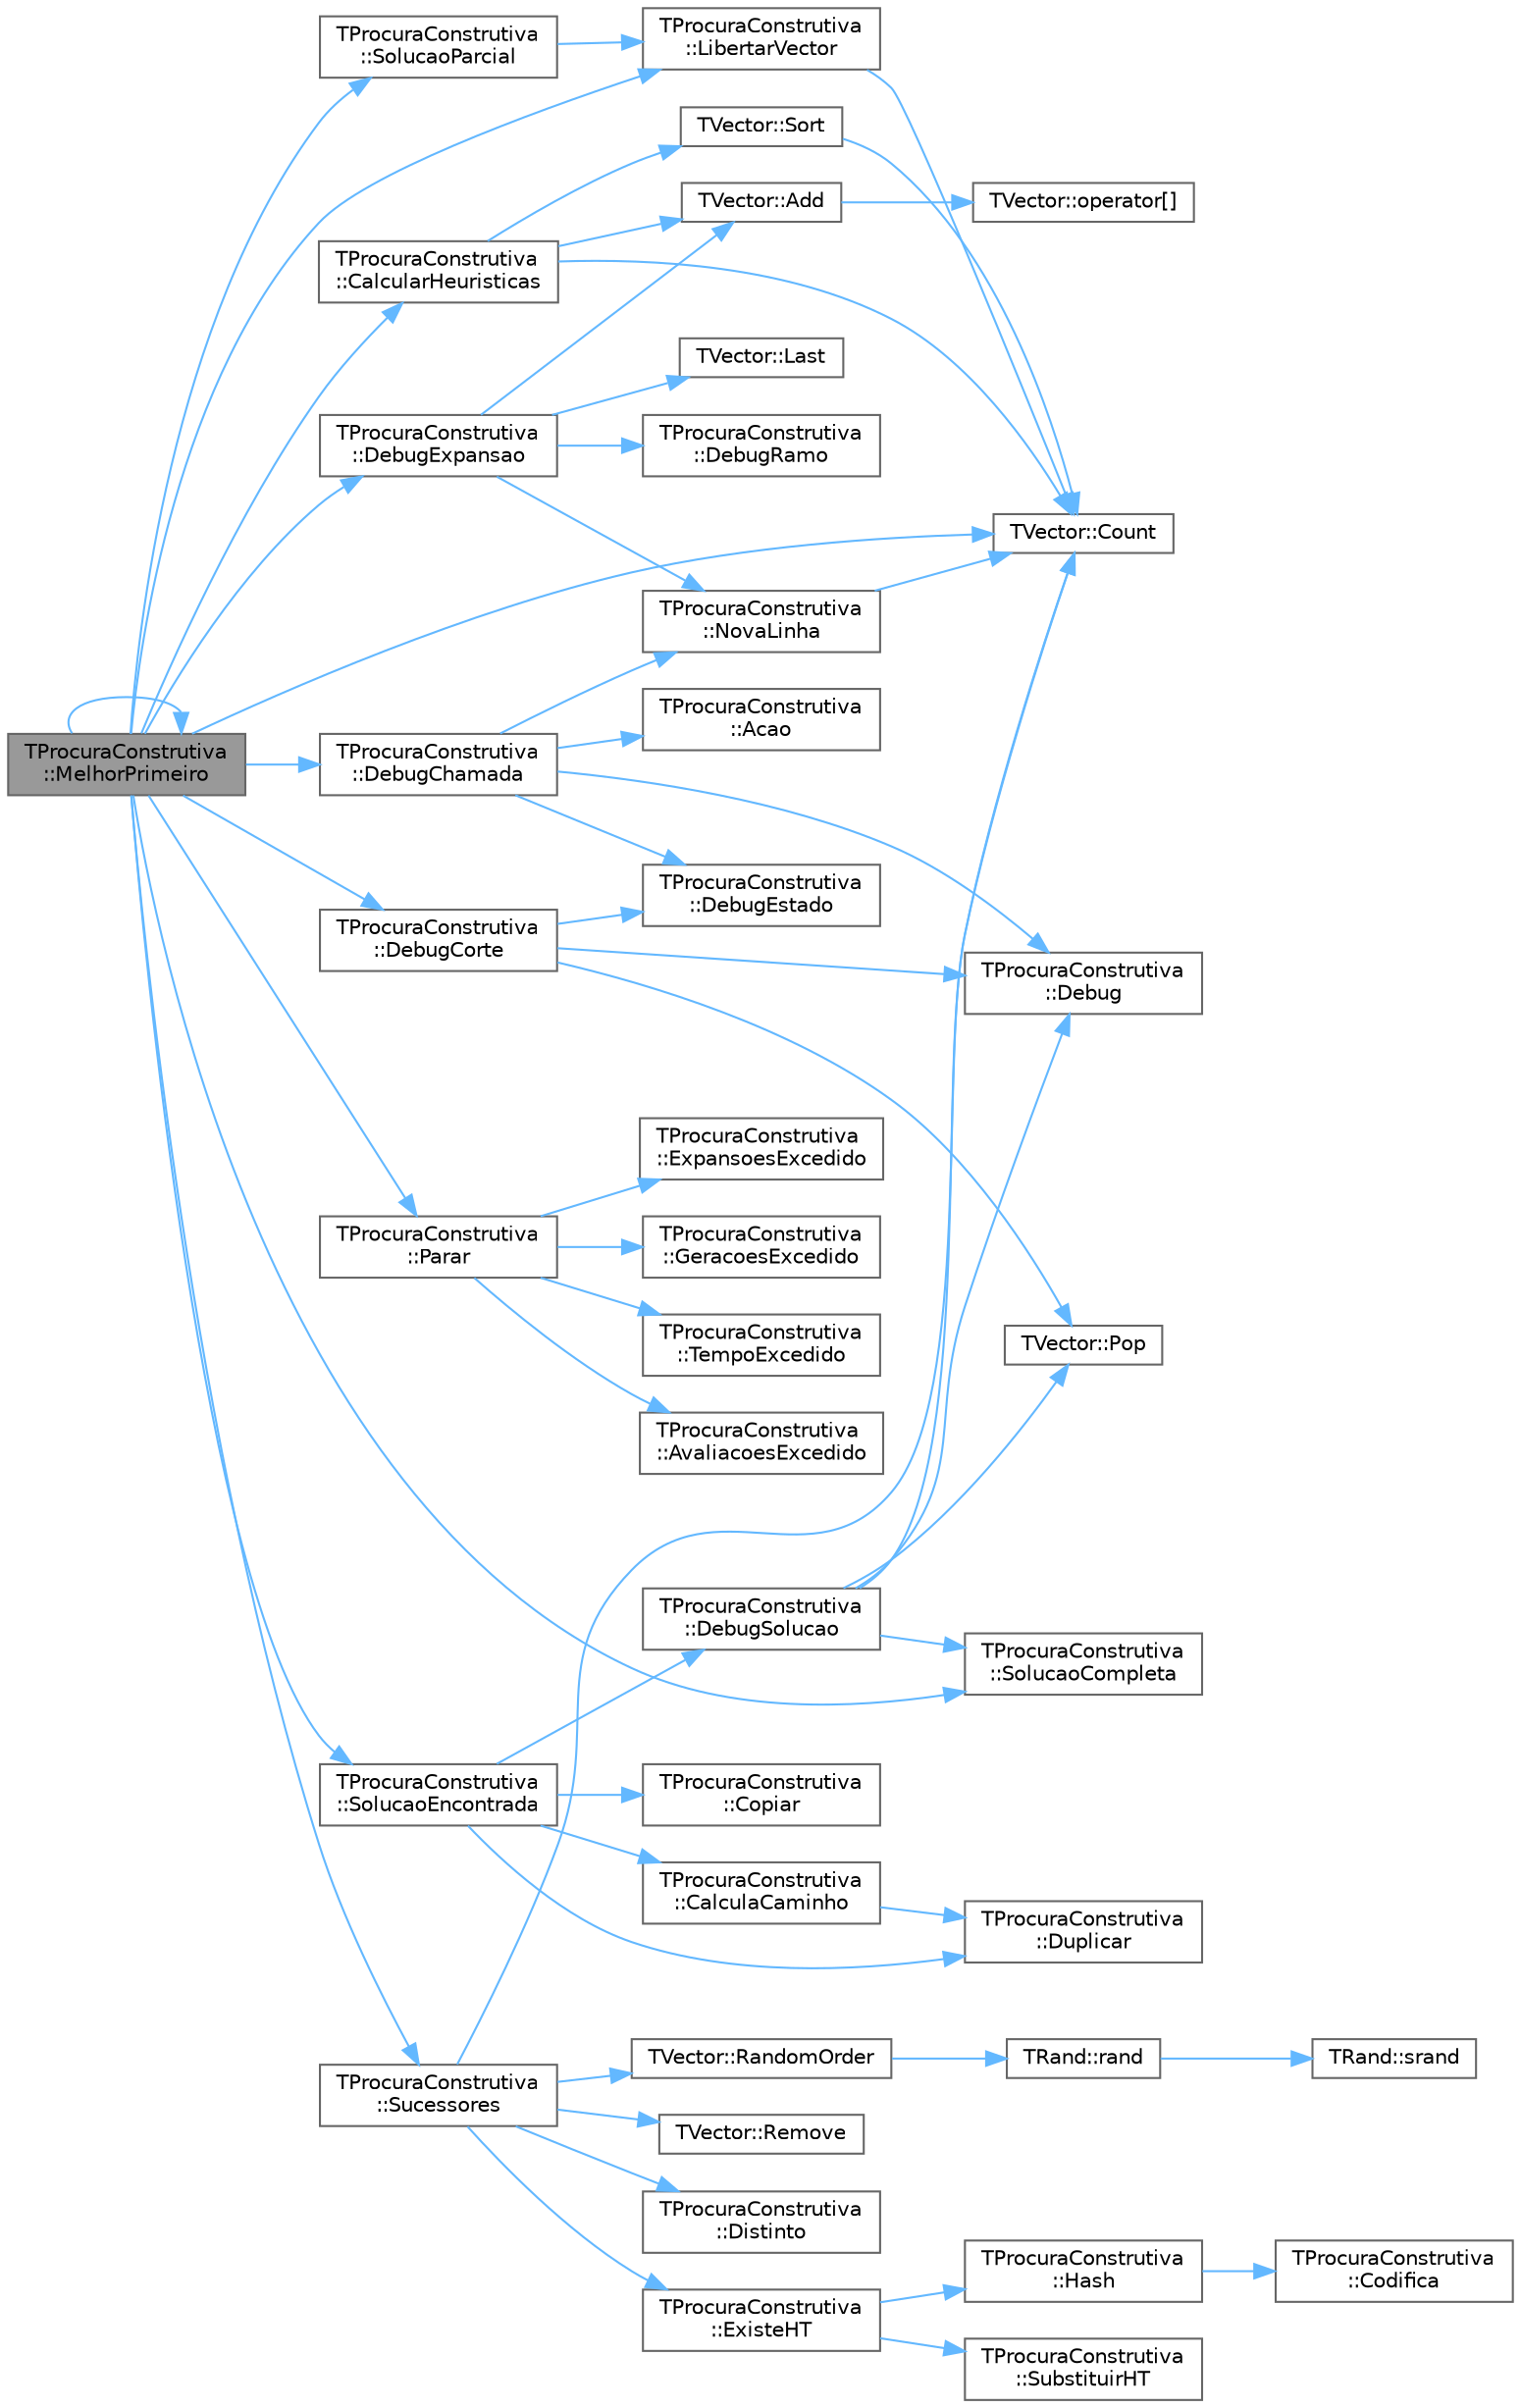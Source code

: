digraph "TProcuraConstrutiva::MelhorPrimeiro"
{
 // LATEX_PDF_SIZE
  bgcolor="transparent";
  edge [fontname=Helvetica,fontsize=10,labelfontname=Helvetica,labelfontsize=10];
  node [fontname=Helvetica,fontsize=10,shape=box,height=0.2,width=0.4];
  rankdir="LR";
  Node1 [id="Node000001",label="TProcuraConstrutiva\l::MelhorPrimeiro",height=0.2,width=0.4,color="gray40", fillcolor="grey60", style="filled", fontcolor="black",tooltip="Executa a procura melhor primeiro, algoritmo informado."];
  Node1 -> Node2 [id="edge55_Node000001_Node000002",color="steelblue1",style="solid",tooltip=" "];
  Node2 [id="Node000002",label="TProcuraConstrutiva\l::CalcularHeuristicas",height=0.2,width=0.4,color="grey40", fillcolor="white", style="filled",URL="$classTProcuraConstrutiva.html#a640e74c9b6cd340761db671438ad679e",tooltip=" "];
  Node2 -> Node3 [id="edge56_Node000002_Node000003",color="steelblue1",style="solid",tooltip=" "];
  Node3 [id="Node000003",label="TVector::Add",height=0.2,width=0.4,color="grey40", fillcolor="white", style="filled",URL="$classTVector.html#a21e44df6bc9513d711e2047abc5abf3d",tooltip=" "];
  Node3 -> Node4 [id="edge57_Node000003_Node000004",color="steelblue1",style="solid",tooltip=" "];
  Node4 [id="Node000004",label="TVector::operator[]",height=0.2,width=0.4,color="grey40", fillcolor="white", style="filled",URL="$classTVector.html#a372a42fd7c4a94fee43db36d6a339b33",tooltip=" "];
  Node2 -> Node5 [id="edge58_Node000002_Node000005",color="steelblue1",style="solid",tooltip=" "];
  Node5 [id="Node000005",label="TVector::Count",height=0.2,width=0.4,color="grey40", fillcolor="white", style="filled",URL="$classTVector.html#a427bf294df0ee2bf96e30d278c08389f",tooltip=" "];
  Node2 -> Node6 [id="edge59_Node000002_Node000006",color="steelblue1",style="solid",tooltip=" "];
  Node6 [id="Node000006",label="TVector::Sort",height=0.2,width=0.4,color="grey40", fillcolor="white", style="filled",URL="$classTVector.html#ab5f765b4c8271e597e2005757ed52138",tooltip=" "];
  Node6 -> Node5 [id="edge60_Node000006_Node000005",color="steelblue1",style="solid",tooltip=" "];
  Node1 -> Node5 [id="edge61_Node000001_Node000005",color="steelblue1",style="solid",tooltip=" "];
  Node1 -> Node7 [id="edge62_Node000001_Node000007",color="steelblue1",style="solid",tooltip=" "];
  Node7 [id="Node000007",label="TProcuraConstrutiva\l::DebugChamada",height=0.2,width=0.4,color="grey40", fillcolor="white", style="filled",URL="$classTProcuraConstrutiva.html#a6962c0cf7350a211ae74b00768d9c232",tooltip=" "];
  Node7 -> Node8 [id="edge63_Node000007_Node000008",color="steelblue1",style="solid",tooltip=" "];
  Node8 [id="Node000008",label="TProcuraConstrutiva\l::Acao",height=0.2,width=0.4,color="grey40", fillcolor="white", style="filled",URL="$group__RedefinicaoSugerida.html#gacbc6e34f3a403d26d806f37b5cd739f6",tooltip="Retorna a ação (movimento, passo, jogada, lance, etc.) que gerou o sucessor."];
  Node7 -> Node9 [id="edge64_Node000007_Node000009",color="steelblue1",style="solid",tooltip=" "];
  Node9 [id="Node000009",label="TProcuraConstrutiva\l::Debug",height=0.2,width=0.4,color="grey40", fillcolor="white", style="filled",URL="$group__RedefinicaoSugerida.html#ga6bb2ece76e931695c9e32df7ca7143aa",tooltip="Mostra o estado no ecrã, para debug."];
  Node7 -> Node10 [id="edge65_Node000007_Node000010",color="steelblue1",style="solid",tooltip=" "];
  Node10 [id="Node000010",label="TProcuraConstrutiva\l::DebugEstado",height=0.2,width=0.4,color="grey40", fillcolor="white", style="filled",URL="$classTProcuraConstrutiva.html#a3c5b2743566153ca9d45e875106e548b",tooltip=" "];
  Node7 -> Node11 [id="edge66_Node000007_Node000011",color="steelblue1",style="solid",tooltip=" "];
  Node11 [id="Node000011",label="TProcuraConstrutiva\l::NovaLinha",height=0.2,width=0.4,color="grey40", fillcolor="white", style="filled",URL="$classTProcuraConstrutiva.html#a7426b2abb333f77ef5d00ae46d5f2d32",tooltip=" "];
  Node11 -> Node5 [id="edge67_Node000011_Node000005",color="steelblue1",style="solid",tooltip=" "];
  Node1 -> Node12 [id="edge68_Node000001_Node000012",color="steelblue1",style="solid",tooltip=" "];
  Node12 [id="Node000012",label="TProcuraConstrutiva\l::DebugCorte",height=0.2,width=0.4,color="grey40", fillcolor="white", style="filled",URL="$classTProcuraConstrutiva.html#a042ab47715ba45d53a86413415ea95fd",tooltip=" "];
  Node12 -> Node9 [id="edge69_Node000012_Node000009",color="steelblue1",style="solid",tooltip=" "];
  Node12 -> Node10 [id="edge70_Node000012_Node000010",color="steelblue1",style="solid",tooltip=" "];
  Node12 -> Node13 [id="edge71_Node000012_Node000013",color="steelblue1",style="solid",tooltip=" "];
  Node13 [id="Node000013",label="TVector::Pop",height=0.2,width=0.4,color="grey40", fillcolor="white", style="filled",URL="$classTVector.html#a3249913626d54e46b07e168ce1f05d87",tooltip=" "];
  Node1 -> Node14 [id="edge72_Node000001_Node000014",color="steelblue1",style="solid",tooltip=" "];
  Node14 [id="Node000014",label="TProcuraConstrutiva\l::DebugExpansao",height=0.2,width=0.4,color="grey40", fillcolor="white", style="filled",URL="$classTProcuraConstrutiva.html#ad02feccb0f347d9a475ed1b883cc12aa",tooltip=" "];
  Node14 -> Node3 [id="edge73_Node000014_Node000003",color="steelblue1",style="solid",tooltip=" "];
  Node14 -> Node15 [id="edge74_Node000014_Node000015",color="steelblue1",style="solid",tooltip=" "];
  Node15 [id="Node000015",label="TProcuraConstrutiva\l::DebugRamo",height=0.2,width=0.4,color="grey40", fillcolor="white", style="filled",URL="$classTProcuraConstrutiva.html#a1784cd5198a6cb0ae7ad763af9982120",tooltip=" "];
  Node14 -> Node16 [id="edge75_Node000014_Node000016",color="steelblue1",style="solid",tooltip=" "];
  Node16 [id="Node000016",label="TVector::Last",height=0.2,width=0.4,color="grey40", fillcolor="white", style="filled",URL="$classTVector.html#aa304d639c79ef2842f9951846c6292e3",tooltip=" "];
  Node14 -> Node11 [id="edge76_Node000014_Node000011",color="steelblue1",style="solid",tooltip=" "];
  Node1 -> Node17 [id="edge77_Node000001_Node000017",color="steelblue1",style="solid",tooltip=" "];
  Node17 [id="Node000017",label="TProcuraConstrutiva\l::LibertarVector",height=0.2,width=0.4,color="grey40", fillcolor="white", style="filled",URL="$classTProcuraConstrutiva.html#a976f17b2b53ce9ffc7d1795d291262df",tooltip=" "];
  Node17 -> Node5 [id="edge78_Node000017_Node000005",color="steelblue1",style="solid",tooltip=" "];
  Node1 -> Node1 [id="edge79_Node000001_Node000001",color="steelblue1",style="solid",tooltip=" "];
  Node1 -> Node18 [id="edge80_Node000001_Node000018",color="steelblue1",style="solid",tooltip=" "];
  Node18 [id="Node000018",label="TProcuraConstrutiva\l::Parar",height=0.2,width=0.4,color="grey40", fillcolor="white", style="filled",URL="$group__RedefinicaoOpcional.html#gaed4543b865993696a193d101e925b5b1",tooltip="Verifica se a procura deve ser interrompida."];
  Node18 -> Node19 [id="edge81_Node000018_Node000019",color="steelblue1",style="solid",tooltip=" "];
  Node19 [id="Node000019",label="TProcuraConstrutiva\l::AvaliacoesExcedido",height=0.2,width=0.4,color="grey40", fillcolor="white", style="filled",URL="$classTProcuraConstrutiva.html#ae69f7bb250c61cd3b73d85a3a2305600",tooltip=" "];
  Node18 -> Node20 [id="edge82_Node000018_Node000020",color="steelblue1",style="solid",tooltip=" "];
  Node20 [id="Node000020",label="TProcuraConstrutiva\l::ExpansoesExcedido",height=0.2,width=0.4,color="grey40", fillcolor="white", style="filled",URL="$classTProcuraConstrutiva.html#ab0c0a5578bb6fce9ea175f1646871212",tooltip=" "];
  Node18 -> Node21 [id="edge83_Node000018_Node000021",color="steelblue1",style="solid",tooltip=" "];
  Node21 [id="Node000021",label="TProcuraConstrutiva\l::GeracoesExcedido",height=0.2,width=0.4,color="grey40", fillcolor="white", style="filled",URL="$classTProcuraConstrutiva.html#a210ebf6bc971e86c845f7bbade1ca4c6",tooltip=" "];
  Node18 -> Node22 [id="edge84_Node000018_Node000022",color="steelblue1",style="solid",tooltip=" "];
  Node22 [id="Node000022",label="TProcuraConstrutiva\l::TempoExcedido",height=0.2,width=0.4,color="grey40", fillcolor="white", style="filled",URL="$classTProcuraConstrutiva.html#a1d844f9591ce201c48e38024a92887f4",tooltip=" "];
  Node1 -> Node23 [id="edge85_Node000001_Node000023",color="steelblue1",style="solid",tooltip=" "];
  Node23 [id="Node000023",label="TProcuraConstrutiva\l::SolucaoCompleta",height=0.2,width=0.4,color="grey40", fillcolor="white", style="filled",URL="$group__RedefinicaoMandatoria.html#ga1f3e2b667881c3e910ba372467645304",tooltip="Verifica se o estado actual é objectivo (é uma solução completa)"];
  Node1 -> Node24 [id="edge86_Node000001_Node000024",color="steelblue1",style="solid",tooltip=" "];
  Node24 [id="Node000024",label="TProcuraConstrutiva\l::SolucaoEncontrada",height=0.2,width=0.4,color="grey40", fillcolor="white", style="filled",URL="$classTProcuraConstrutiva.html#a2f648df694a20e7fcb688c9979f763fd",tooltip=" "];
  Node24 -> Node25 [id="edge87_Node000024_Node000025",color="steelblue1",style="solid",tooltip=" "];
  Node25 [id="Node000025",label="TProcuraConstrutiva\l::CalculaCaminho",height=0.2,width=0.4,color="grey40", fillcolor="white", style="filled",URL="$classTProcuraConstrutiva.html#ab3d3ef92421595428a27deef2c3bb668",tooltip=" "];
  Node25 -> Node26 [id="edge88_Node000025_Node000026",color="steelblue1",style="solid",tooltip=" "];
  Node26 [id="Node000026",label="TProcuraConstrutiva\l::Duplicar",height=0.2,width=0.4,color="grey40", fillcolor="white", style="filled",URL="$group__RedefinicaoMandatoria.html#gaf7c2483f38d11825c220b7a8d538a623",tooltip="Cria um objecto que é uma cópia deste."];
  Node24 -> Node27 [id="edge89_Node000024_Node000027",color="steelblue1",style="solid",tooltip=" "];
  Node27 [id="Node000027",label="TProcuraConstrutiva\l::Copiar",height=0.2,width=0.4,color="grey40", fillcolor="white", style="filled",URL="$group__RedefinicaoMandatoria.html#ga92eb7af76e68a20fe542afb459e7d642",tooltip="Fica com uma cópia do objecto."];
  Node24 -> Node28 [id="edge90_Node000024_Node000028",color="steelblue1",style="solid",tooltip=" "];
  Node28 [id="Node000028",label="TProcuraConstrutiva\l::DebugSolucao",height=0.2,width=0.4,color="grey40", fillcolor="white", style="filled",URL="$classTProcuraConstrutiva.html#a3cb063790a46d8fac87044c7c68c53b3",tooltip=" "];
  Node28 -> Node5 [id="edge91_Node000028_Node000005",color="steelblue1",style="solid",tooltip=" "];
  Node28 -> Node9 [id="edge92_Node000028_Node000009",color="steelblue1",style="solid",tooltip=" "];
  Node28 -> Node13 [id="edge93_Node000028_Node000013",color="steelblue1",style="solid",tooltip=" "];
  Node28 -> Node23 [id="edge94_Node000028_Node000023",color="steelblue1",style="solid",tooltip=" "];
  Node24 -> Node26 [id="edge95_Node000024_Node000026",color="steelblue1",style="solid",tooltip=" "];
  Node1 -> Node29 [id="edge96_Node000001_Node000029",color="steelblue1",style="solid",tooltip=" "];
  Node29 [id="Node000029",label="TProcuraConstrutiva\l::SolucaoParcial",height=0.2,width=0.4,color="grey40", fillcolor="white", style="filled",URL="$classTProcuraConstrutiva.html#a6bc5ce68c35bb341173421200dec2937",tooltip=" "];
  Node29 -> Node17 [id="edge97_Node000029_Node000017",color="steelblue1",style="solid",tooltip=" "];
  Node1 -> Node30 [id="edge98_Node000001_Node000030",color="steelblue1",style="solid",tooltip=" "];
  Node30 [id="Node000030",label="TProcuraConstrutiva\l::Sucessores",height=0.2,width=0.4,color="grey40", fillcolor="white", style="filled",URL="$group__RedefinicaoMandatoria.html#ga0a13570d2f5a21296e3c10c2780e170c",tooltip="Coloca em sucessores a lista de estados sucessores."];
  Node30 -> Node5 [id="edge99_Node000030_Node000005",color="steelblue1",style="solid",tooltip=" "];
  Node30 -> Node31 [id="edge100_Node000030_Node000031",color="steelblue1",style="solid",tooltip=" "];
  Node31 [id="Node000031",label="TProcuraConstrutiva\l::Distinto",height=0.2,width=0.4,color="grey40", fillcolor="white", style="filled",URL="$group__RedefinicaoOpcional.html#ga1cf2a30e496ea869e85a9d60b4d469e9",tooltip="Verifica se o estado actual distinto do fornecido."];
  Node30 -> Node32 [id="edge101_Node000030_Node000032",color="steelblue1",style="solid",tooltip=" "];
  Node32 [id="Node000032",label="TProcuraConstrutiva\l::ExisteHT",height=0.2,width=0.4,color="grey40", fillcolor="white", style="filled",URL="$classTProcuraConstrutiva.html#ad7857beab462b4b09a37e70cc9c787ac",tooltip=" "];
  Node32 -> Node33 [id="edge102_Node000032_Node000033",color="steelblue1",style="solid",tooltip=" "];
  Node33 [id="Node000033",label="TProcuraConstrutiva\l::Hash",height=0.2,width=0.4,color="grey40", fillcolor="white", style="filled",URL="$classTProcuraConstrutiva.html#a70375188a6ee7775bc842a3e64f8e35c",tooltip=" "];
  Node33 -> Node34 [id="edge103_Node000033_Node000034",color="steelblue1",style="solid",tooltip=" "];
  Node34 [id="Node000034",label="TProcuraConstrutiva\l::Codifica",height=0.2,width=0.4,color="grey40", fillcolor="white", style="filled",URL="$group__RedefinicaoSugerida.html#ga5ff46e85c8f1394c2502f17025284c11",tooltip="Codifica o estado para um vetor de inteiros de 64 bits."];
  Node32 -> Node35 [id="edge104_Node000032_Node000035",color="steelblue1",style="solid",tooltip=" "];
  Node35 [id="Node000035",label="TProcuraConstrutiva\l::SubstituirHT",height=0.2,width=0.4,color="grey40", fillcolor="white", style="filled",URL="$classTProcuraConstrutiva.html#a99b7a74f16f5a1b63b12bf629b902057",tooltip=" "];
  Node30 -> Node36 [id="edge105_Node000030_Node000036",color="steelblue1",style="solid",tooltip=" "];
  Node36 [id="Node000036",label="TVector::RandomOrder",height=0.2,width=0.4,color="grey40", fillcolor="white", style="filled",URL="$classTVector.html#a747a4587a9dc84f7ac16331df242471f",tooltip=" "];
  Node36 -> Node37 [id="edge106_Node000036_Node000037",color="steelblue1",style="solid",tooltip=" "];
  Node37 [id="Node000037",label="TRand::rand",height=0.2,width=0.4,color="grey40", fillcolor="white", style="filled",URL="$classTRand.html#a8f8ec155d796c5586198ac75eb966d4f",tooltip=" "];
  Node37 -> Node38 [id="edge107_Node000037_Node000038",color="steelblue1",style="solid",tooltip=" "];
  Node38 [id="Node000038",label="TRand::srand",height=0.2,width=0.4,color="grey40", fillcolor="white", style="filled",URL="$classTRand.html#ad0b319d6f58ab6820b001b4e3d3ae245",tooltip=" "];
  Node30 -> Node39 [id="edge108_Node000030_Node000039",color="steelblue1",style="solid",tooltip=" "];
  Node39 [id="Node000039",label="TVector::Remove",height=0.2,width=0.4,color="grey40", fillcolor="white", style="filled",URL="$classTVector.html#a8b6dd0098ec1c4f1291e003665eeeee8",tooltip=" "];
}
